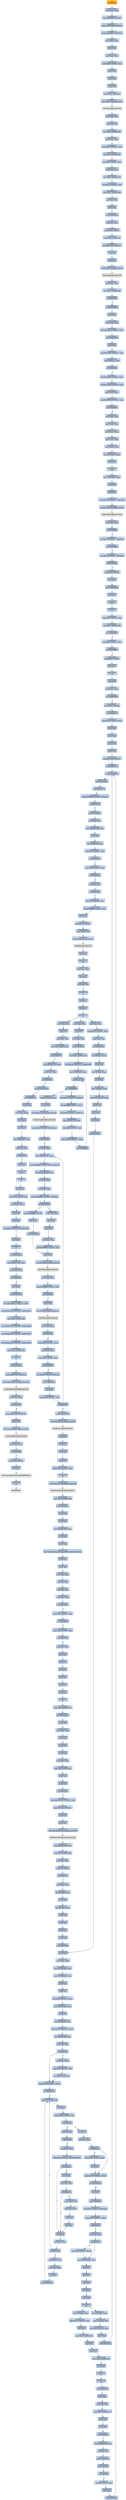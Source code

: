 digraph G {
node[shape=rectangle,style=filled,fillcolor=lightsteelblue,color=lightsteelblue]
bgcolor="transparent"
a0x0040950cpushl_ebp[label="start\npushl %ebp",color="lightgrey",fillcolor="orange"];
a0x0040950dmovl_esp_ebp[label="0x0040950d\nmovl %esp, %ebp"];
a0x0040950fpushl_0xffffffffUINT8[label="0x0040950f\npushl $0xffffffff<UINT8>"];
a0x00409511pushl_0x410248UINT32[label="0x00409511\npushl $0x410248<UINT32>"];
a0x00409516pushl_0x40d04cUINT32[label="0x00409516\npushl $0x40d04c<UINT32>"];
a0x0040951bmovl_fs_0_eax[label="0x0040951b\nmovl %fs:0, %eax"];
a0x00409521pushl_eax[label="0x00409521\npushl %eax"];
a0x00409522movl_esp_fs_0[label="0x00409522\nmovl %esp, %fs:0"];
a0x00409529subl_0x58UINT8_esp[label="0x00409529\nsubl $0x58<UINT8>, %esp"];
a0x0040952cpushl_ebx[label="0x0040952c\npushl %ebx"];
a0x0040952dpushl_esi[label="0x0040952d\npushl %esi"];
a0x0040952epushl_edi[label="0x0040952e\npushl %edi"];
a0x0040952fmovl_esp__24ebp_[label="0x0040952f\nmovl %esp, -24(%ebp)"];
a0x00409532call_GetVersion_kernel32_dll[label="0x00409532\ncall GetVersion@kernel32.dll"];
GetVersion_kernel32_dll[label="GetVersion@kernel32.dll",color="lightgrey",fillcolor="lightgrey"];
a0x00409538xorl_edx_edx[label="0x00409538\nxorl %edx, %edx"];
a0x0040953amovb_ah_dl[label="0x0040953a\nmovb %ah, %dl"];
a0x0040953cmovl_edx_0x00415340[label="0x0040953c\nmovl %edx, 0x00415340"];
a0x00409542movl_eax_ecx[label="0x00409542\nmovl %eax, %ecx"];
a0x00409544andl_0xffUINT32_ecx[label="0x00409544\nandl $0xff<UINT32>, %ecx"];
a0x0040954amovl_ecx_0x0041533c[label="0x0040954a\nmovl %ecx, 0x0041533c"];
a0x00409550shll_0x8UINT8_ecx[label="0x00409550\nshll $0x8<UINT8>, %ecx"];
a0x00409553addl_edx_ecx[label="0x00409553\naddl %edx, %ecx"];
a0x00409555movl_ecx_0x00415338[label="0x00409555\nmovl %ecx, 0x00415338"];
a0x0040955bshrl_0x10UINT8_eax[label="0x0040955b\nshrl $0x10<UINT8>, %eax"];
a0x0040955emovl_eax_0x00415334[label="0x0040955e\nmovl %eax, 0x00415334"];
a0x00409563xorl_esi_esi[label="0x00409563\nxorl %esi, %esi"];
a0x00409565pushl_esi[label="0x00409565\npushl %esi"];
a0x00409566call_0x004097db[label="0x00409566\ncall 0x004097db"];
a0x004097dbxorl_eax_eax[label="0x004097db\nxorl %eax, %eax"];
a0x004097ddpushl_0x0UINT8[label="0x004097dd\npushl $0x0<UINT8>"];
a0x004097dfcmpl_eax_0x8esp_[label="0x004097df\ncmpl %eax, 0x8(%esp)"];
a0x004097e3pushl_0x1000UINT32[label="0x004097e3\npushl $0x1000<UINT32>"];
a0x004097e8sete_al[label="0x004097e8\nsete %al"];
a0x004097ebpushl_eax[label="0x004097eb\npushl %eax"];
a0x004097eccall_HeapCreate_kernel32_dll[label="0x004097ec\ncall HeapCreate@kernel32.dll"];
HeapCreate_kernel32_dll[label="HeapCreate@kernel32.dll",color="lightgrey",fillcolor="lightgrey"];
a0x004097f2testl_eax_eax[label="0x004097f2\ntestl %eax, %eax"];
a0x004097f4movl_eax_0x00417d40[label="0x004097f4\nmovl %eax, 0x00417d40"];
a0x004097f9je_0x00409831[label="0x004097f9\nje 0x00409831"];
a0x004097fbcall_0x00409693[label="0x004097fb\ncall 0x00409693"];
a0x00409693pushl_ebp[label="0x00409693\npushl %ebp"];
a0x00409694movl_esp_ebp[label="0x00409694\nmovl %esp, %ebp"];
a0x00409696movl_0x122cUINT32_eax[label="0x00409696\nmovl $0x122c<UINT32>, %eax"];
a0x0040969bcall_0x0040d510[label="0x0040969b\ncall 0x0040d510"];
a0x0040d510pushl_ecx[label="0x0040d510\npushl %ecx"];
a0x0040d511cmpl_0x1000UINT32_eax[label="0x0040d511\ncmpl $0x1000<UINT32>, %eax"];
a0x0040d516leal_0x8esp__ecx[label="0x0040d516\nleal 0x8(%esp), %ecx"];
a0x0040d51ajb_0x0040d530[label="0x0040d51a\njb 0x0040d530"];
a0x0040d51csubl_0x1000UINT32_ecx[label="0x0040d51c\nsubl $0x1000<UINT32>, %ecx"];
a0x0040d522subl_0x1000UINT32_eax[label="0x0040d522\nsubl $0x1000<UINT32>, %eax"];
a0x0040d527testl_eax_ecx_[label="0x0040d527\ntestl %eax, (%ecx)"];
a0x0040d529cmpl_0x1000UINT32_eax[label="0x0040d529\ncmpl $0x1000<UINT32>, %eax"];
a0x0040d52ejae_0x0040d51c[label="0x0040d52e\njae 0x0040d51c"];
a0x0040d530subl_eax_ecx[label="0x0040d530\nsubl %eax, %ecx"];
a0x0040d532movl_esp_eax[label="0x0040d532\nmovl %esp, %eax"];
a0x0040d534testl_eax_ecx_[label="0x0040d534\ntestl %eax, (%ecx)"];
a0x0040d536movl_ecx_esp[label="0x0040d536\nmovl %ecx, %esp"];
a0x0040d538movl_eax__ecx[label="0x0040d538\nmovl (%eax), %ecx"];
a0x0040d53amovl_0x4eax__eax[label="0x0040d53a\nmovl 0x4(%eax), %eax"];
a0x0040d53dpushl_eax[label="0x0040d53d\npushl %eax"];
a0x0040d53eret[label="0x0040d53e\nret"];
a0x004096a0leal__152ebp__eax[label="0x004096a0\nleal -152(%ebp), %eax"];
a0x004096a6pushl_ebx[label="0x004096a6\npushl %ebx"];
a0x004096a7pushl_eax[label="0x004096a7\npushl %eax"];
a0x004096a8movl_0x94UINT32__152ebp_[label="0x004096a8\nmovl $0x94<UINT32>, -152(%ebp)"];
a0x004096b2call_GetVersionExA_kernel32_dll[label="0x004096b2\ncall GetVersionExA@kernel32.dll"];
GetVersionExA_kernel32_dll[label="GetVersionExA@kernel32.dll",color="lightgrey",fillcolor="lightgrey"];
a0x004096b8testl_eax_eax[label="0x004096b8\ntestl %eax, %eax"];
a0x004096baje_0x004096d6[label="0x004096ba\nje 0x004096d6"];
a0x004096bccmpl_0x2UINT8__136ebp_[label="0x004096bc\ncmpl $0x2<UINT8>, -136(%ebp)"];
a0x004096c3jne_0x004096d6[label="0x004096c3\njne 0x004096d6"];
a0x004096c5cmpl_0x5UINT8__148ebp_[label="0x004096c5\ncmpl $0x5<UINT8>, -148(%ebp)"];
a0x004096ccjb_0x004096d6[label="0x004096cc\njb 0x004096d6"];
a0x004096cepushl_0x1UINT8[label="0x004096ce\npushl $0x1<UINT8>"];
a0x004096d0popl_eax[label="0x004096d0\npopl %eax"];
a0x004096d1jmp_0x004097d8[label="0x004096d1\njmp 0x004097d8"];
a0x004097d8popl_ebx[label="0x004097d8\npopl %ebx"];
a0x004097d9leave_[label="0x004097d9\nleave "];
a0x004097daret[label="0x004097da\nret"];
a0x00409800cmpl_0x3UINT8_eax[label="0x00409800\ncmpl $0x3<UINT8>, %eax"];
a0x00409803movl_eax_0x00417d44[label="0x00409803\nmovl %eax, 0x00417d44"];
a0x00409808jne_0x00409817[label="0x00409808\njne 0x00409817"];
a0x00409817cmpl_0x2UINT8_eax[label="0x00409817\ncmpl $0x2<UINT8>, %eax"];
a0x0040981ajne_0x00409834[label="0x0040981a\njne 0x00409834"];
a0x00409834pushl_0x1UINT8[label="0x00409834\npushl $0x1<UINT8>"];
a0x00409836popl_eax[label="0x00409836\npopl %eax"];
a0x00409837ret[label="0x00409837\nret"];
a0x0040956bpopl_ecx[label="0x0040956b\npopl %ecx"];
a0x0040956ctestl_eax_eax[label="0x0040956c\ntestl %eax, %eax"];
a0x0040956ejne_0x00409578[label="0x0040956e\njne 0x00409578"];
a0x00409578movl_esi__4ebp_[label="0x00409578\nmovl %esi, -4(%ebp)"];
a0x0040957bcall_0x0040a7f3[label="0x0040957b\ncall 0x0040a7f3"];
a0x0040a7f3subl_0x44UINT8_esp[label="0x0040a7f3\nsubl $0x44<UINT8>, %esp"];
a0x0040a7f6pushl_ebx[label="0x0040a7f6\npushl %ebx"];
a0x0040a7f7pushl_ebp[label="0x0040a7f7\npushl %ebp"];
a0x0040a7f8pushl_esi[label="0x0040a7f8\npushl %esi"];
a0x0040a7f9pushl_edi[label="0x0040a7f9\npushl %edi"];
a0x0040a7fapushl_0x100UINT32[label="0x0040a7fa\npushl $0x100<UINT32>"];
a0x0040a7ffcall_0x00407e62[label="0x0040a7ff\ncall 0x00407e62"];
a0x00407e62pushl_0x0041531c[label="0x00407e62\npushl 0x0041531c"];
a0x00407e68pushl_0x8esp_[label="0x00407e68\npushl 0x8(%esp)"];
a0x00407e6ccall_0x00407e74[label="0x00407e6c\ncall 0x00407e74"];
a0x00407e74cmpl_0xffffffe0UINT8_0x4esp_[label="0x00407e74\ncmpl $0xffffffe0<UINT8>, 0x4(%esp)"];
a0x00407e79ja_0x00407e9d[label="0x00407e79\nja 0x00407e9d"];
a0x00407e7bpushl_0x4esp_[label="0x00407e7b\npushl 0x4(%esp)"];
a0x00407e7fcall_0x00407ea0[label="0x00407e7f\ncall 0x00407ea0"];
a0x00407ea0movl_0x00417d44_eax[label="0x00407ea0\nmovl 0x00417d44, %eax"];
a0x00407ea5pushl_esi[label="0x00407ea5\npushl %esi"];
a0x00407ea6movl_0x8esp__esi[label="0x00407ea6\nmovl 0x8(%esp), %esi"];
a0x00407eaacmpl_0x3UINT8_eax[label="0x00407eaa\ncmpl $0x3<UINT8>, %eax"];
a0x00407eadjne_0x00407ec4[label="0x00407ead\njne 0x00407ec4"];
a0x00407ec4cmpl_0x2UINT8_eax[label="0x00407ec4\ncmpl $0x2<UINT8>, %eax"];
a0x00407ec7jne_0x00407ef6[label="0x00407ec7\njne 0x00407ef6"];
a0x00407ef6testl_esi_esi[label="0x00407ef6\ntestl %esi, %esi"];
a0x00407ef8jne_0x00407efd[label="0x00407ef8\njne 0x00407efd"];
a0x00407efdaddl_0xfUINT8_esi[label="0x00407efd\naddl $0xf<UINT8>, %esi"];
a0x00407f00andl_0xfffffff0UINT8_esi[label="0x00407f00\nandl $0xfffffff0<UINT8>, %esi"];
a0x00407f03pushl_esi[label="0x00407f03\npushl %esi"];
a0x00407f04pushl_0x0UINT8[label="0x00407f04\npushl $0x0<UINT8>"];
a0x00407f06pushl_0x00417d40[label="0x00407f06\npushl 0x00417d40"];
a0x00407f0ccall_HeapAlloc_kernel32_dll[label="0x00407f0c\ncall HeapAlloc@kernel32.dll"];
HeapAlloc_kernel32_dll[label="HeapAlloc@kernel32.dll",color="lightgrey",fillcolor="lightgrey"];
a0x00407f12popl_esi[label="0x00407f12\npopl %esi"];
a0x00407f13ret[label="0x00407f13\nret"];
a0x00407e84testl_eax_eax[label="0x00407e84\ntestl %eax, %eax"];
a0x00407e86popl_ecx[label="0x00407e86\npopl %ecx"];
a0x00407e87jne_0x00407e9f[label="0x00407e87\njne 0x00407e9f"];
a0x00407e9fret[label="0x00407e9f\nret"];
a0x00407e71popl_ecx[label="0x00407e71\npopl %ecx"];
a0x00407e72popl_ecx[label="0x00407e72\npopl %ecx"];
a0x00407e73ret[label="0x00407e73\nret"];
a0x0040a804movl_eax_esi[label="0x0040a804\nmovl %eax, %esi"];
a0x0040a806popl_ecx[label="0x0040a806\npopl %ecx"];
a0x0040a807testl_esi_esi[label="0x0040a807\ntestl %esi, %esi"];
a0x0040a809jne_0x0040a813[label="0x0040a809\njne 0x0040a813"];
a0x0040a813movl_esi_0x00417c20[label="0x0040a813\nmovl %esi, 0x00417c20"];
a0x0040a819movl_0x20UINT32_0x00417d20[label="0x0040a819\nmovl $0x20<UINT32>, 0x00417d20"];
a0x0040a823leal_0x100esi__eax[label="0x0040a823\nleal 0x100(%esi), %eax"];
a0x0040a829cmpl_eax_esi[label="0x0040a829\ncmpl %eax, %esi"];
a0x0040a82bjae_0x0040a847[label="0x0040a82b\njae 0x0040a847"];
a0x0040a82dandb_0x0UINT8_0x4esi_[label="0x0040a82d\nandb $0x0<UINT8>, 0x4(%esi)"];
a0x0040a831orl_0xffffffffUINT8_esi_[label="0x0040a831\norl $0xffffffff<UINT8>, (%esi)"];
a0x0040a834movb_0xaUINT8_0x5esi_[label="0x0040a834\nmovb $0xa<UINT8>, 0x5(%esi)"];
a0x0040a838movl_0x00417c20_eax[label="0x0040a838\nmovl 0x00417c20, %eax"];
a0x0040a83daddl_0x8UINT8_esi[label="0x0040a83d\naddl $0x8<UINT8>, %esi"];
a0x0040a840addl_0x100UINT32_eax[label="0x0040a840\naddl $0x100<UINT32>, %eax"];
a0x0040a845jmp_0x0040a829[label="0x0040a845\njmp 0x0040a829"];
a0x0040a847leal_0x10esp__eax[label="0x0040a847\nleal 0x10(%esp), %eax"];
a0x0040a84bpushl_eax[label="0x0040a84b\npushl %eax"];
a0x0040a84ccall_GetStartupInfoA_kernel32_dll[label="0x0040a84c\ncall GetStartupInfoA@kernel32.dll"];
GetStartupInfoA_kernel32_dll[label="GetStartupInfoA@kernel32.dll",color="lightgrey",fillcolor="lightgrey"];
a0x0040a852cmpw_0x0UINT8_0x42esp_[label="0x0040a852\ncmpw $0x0<UINT8>, 0x42(%esp)"];
a0x0040a858je_0x0040a923[label="0x0040a858\nje 0x0040a923"];
a0x0040a923xorl_ebx_ebx[label="0x0040a923\nxorl %ebx, %ebx"];
a0x0040a925movl_0x00417c20_eax[label="0x0040a925\nmovl 0x00417c20, %eax"];
a0x0040a92acmpl_0xffffffffUINT8_eaxebx8_[label="0x0040a92a\ncmpl $0xffffffff<UINT8>, (%eax,%ebx,8)"];
a0x0040a92eleal_eaxebx8__esi[label="0x0040a92e\nleal (%eax,%ebx,8), %esi"];
a0x0040a931jne_0x0040a980[label="0x0040a931\njne 0x0040a980"];
a0x0040a933testl_ebx_ebx[label="0x0040a933\ntestl %ebx, %ebx"];
a0x0040a935movb_0xffffff81UINT8_0x4esi_[label="0x0040a935\nmovb $0xffffff81<UINT8>, 0x4(%esi)"];
a0x0040a939jne_0x0040a940[label="0x0040a939\njne 0x0040a940"];
a0x0040a93bpushl_0xfffffff6UINT8[label="0x0040a93b\npushl $0xfffffff6<UINT8>"];
a0x0040a93dpopl_eax[label="0x0040a93d\npopl %eax"];
a0x0040a93ejmp_0x0040a94a[label="0x0040a93e\njmp 0x0040a94a"];
a0x0040a94apushl_eax[label="0x0040a94a\npushl %eax"];
a0x0040a94bcall_GetStdHandle_kernel32_dll[label="0x0040a94b\ncall GetStdHandle@kernel32.dll"];
GetStdHandle_kernel32_dll[label="GetStdHandle@kernel32.dll",color="lightgrey",fillcolor="lightgrey"];
a0x0040a951movl_eax_edi[label="0x0040a951\nmovl %eax, %edi"];
a0x0040a953cmpl_0xffffffffUINT8_edi[label="0x0040a953\ncmpl $0xffffffff<UINT8>, %edi"];
a0x0040a956je_0x0040a96f[label="0x0040a956\nje 0x0040a96f"];
a0x0040a958pushl_edi[label="0x0040a958\npushl %edi"];
a0x0040a959call_GetFileType_kernel32_dll[label="0x0040a959\ncall GetFileType@kernel32.dll"];
GetFileType_kernel32_dll[label="GetFileType@kernel32.dll",color="lightgrey",fillcolor="lightgrey"];
a0x0040a95ftestl_eax_eax[label="0x0040a95f\ntestl %eax, %eax"];
a0x0040a961je_0x0040a96f[label="0x0040a961\nje 0x0040a96f"];
a0x0040a963andl_0xffUINT32_eax[label="0x0040a963\nandl $0xff<UINT32>, %eax"];
a0x0040a968movl_edi_esi_[label="0x0040a968\nmovl %edi, (%esi)"];
a0x0040a96acmpl_0x2UINT8_eax[label="0x0040a96a\ncmpl $0x2<UINT8>, %eax"];
a0x0040a96djne_0x0040a975[label="0x0040a96d\njne 0x0040a975"];
a0x0040a96forb_0x40UINT8_0x4esi_[label="0x0040a96f\norb $0x40<UINT8>, 0x4(%esi)"];
a0x0040a973jmp_0x0040a984[label="0x0040a973\njmp 0x0040a984"];
a0x0040a984incl_ebx[label="0x0040a984\nincl %ebx"];
a0x0040a985cmpl_0x3UINT8_ebx[label="0x0040a985\ncmpl $0x3<UINT8>, %ebx"];
a0x0040a988jl_0x0040a925[label="0x0040a988\njl 0x0040a925"];
a0x0040a940movl_ebx_eax[label="0x0040a940\nmovl %ebx, %eax"];
a0x0040a942decl_eax[label="0x0040a942\ndecl %eax"];
a0x0040a943negl_eax[label="0x0040a943\nnegl %eax"];
a0x0040a945sbbl_eax_eax[label="0x0040a945\nsbbl %eax, %eax"];
a0x0040a947addl_0xfffffff5UINT8_eax[label="0x0040a947\naddl $0xfffffff5<UINT8>, %eax"];
a0x0040a98apushl_0x00417d20[label="0x0040a98a\npushl 0x00417d20"];
a0x0040a990call_SetHandleCount_kernel32_dll[label="0x0040a990\ncall SetHandleCount@kernel32.dll"];
LockResource_kernel32_dll[label="LockResource@kernel32.dll",color="lightgrey",fillcolor="lightgrey"];
a0x0040a996popl_edi[label="0x0040a996\npopl %edi"];
a0x0040a997popl_esi[label="0x0040a997\npopl %esi"];
a0x0040a998popl_ebp[label="0x0040a998\npopl %ebp"];
a0x0040a999popl_ebx[label="0x0040a999\npopl %ebx"];
a0x0040a99aaddl_0x44UINT8_esp[label="0x0040a99a\naddl $0x44<UINT8>, %esp"];
a0x0040a99dret[label="0x0040a99d\nret"];
a0x00409580call_GetCommandLineA_kernel32_dll[label="0x00409580\ncall GetCommandLineA@kernel32.dll"];
GetCommandLineA_kernel32_dll[label="GetCommandLineA@kernel32.dll",color="lightgrey",fillcolor="lightgrey"];
a0x00409586movl_eax_0x00417d48[label="0x00409586\nmovl %eax, 0x00417d48"];
a0x0040958bcall_0x0040ce22[label="0x0040958b\ncall 0x0040ce22"];
a0x0040ce22pushl_ecx[label="0x0040ce22\npushl %ecx"];
a0x0040ce23pushl_ecx[label="0x0040ce23\npushl %ecx"];
a0x0040ce24movl_0x004154b8_eax[label="0x0040ce24\nmovl 0x004154b8, %eax"];
a0x0040ce29pushl_ebx[label="0x0040ce29\npushl %ebx"];
a0x0040ce2apushl_ebp[label="0x0040ce2a\npushl %ebp"];
a0x0040ce2bmovl_GetEnvironmentStringsW_kernel32_dll_ebp[label="0x0040ce2b\nmovl GetEnvironmentStringsW@kernel32.dll, %ebp"];
a0x0040ce31pushl_esi[label="0x0040ce31\npushl %esi"];
a0x0040ce32pushl_edi[label="0x0040ce32\npushl %edi"];
a0x0040ce33xorl_ebx_ebx[label="0x0040ce33\nxorl %ebx, %ebx"];
a0x0040ce35xorl_esi_esi[label="0x0040ce35\nxorl %esi, %esi"];
a0x0040ce37xorl_edi_edi[label="0x0040ce37\nxorl %edi, %edi"];
a0x0040ce39cmpl_ebx_eax[label="0x0040ce39\ncmpl %ebx, %eax"];
a0x0040ce3bjne_0x0040ce70[label="0x0040ce3b\njne 0x0040ce70"];
a0x0040ce70cmpl_0x1UINT8_eax[label="0x0040ce70\ncmpl $0x1<UINT8>, %eax"];
a0x0040ce73jne_0x0040cefa[label="0x0040ce73\njne 0x0040cefa"];
a0x0040cefacmpl_0x2UINT8_eax[label="0x0040cefa\ncmpl $0x2<UINT8>, %eax"];
a0x0040cefdjne_0x0040cf4b[label="0x0040cefd\njne 0x0040cf4b"];
a0x0040cf4bxorl_eax_eax[label="0x0040cf4b\nxorl %eax, %eax"];
a0x0040cf4dpopl_edi[label="0x0040cf4d\npopl %edi"];
a0x0040cf4epopl_esi[label="0x0040cf4e\npopl %esi"];
a0x0040cf4fpopl_ebp[label="0x0040cf4f\npopl %ebp"];
a0x0040cf50popl_ebx[label="0x0040cf50\npopl %ebx"];
a0x0040cf51popl_ecx[label="0x0040cf51\npopl %ecx"];
a0x0040cf52popl_ecx[label="0x0040cf52\npopl %ecx"];
a0x0040cf53ret[label="0x0040cf53\nret"];
a0x00409590movl_eax_0x00415310[label="0x00409590\nmovl %eax, 0x00415310"];
a0x00409595call_0x0040cbd5[label="0x00409595\ncall 0x0040cbd5"];
a0x0040cbd5pushl_ebp[label="0x0040cbd5\npushl %ebp"];
a0x0040cbd6movl_esp_ebp[label="0x0040cbd6\nmovl %esp, %ebp"];
a0x0040cbd8pushl_ecx[label="0x0040cbd8\npushl %ecx"];
a0x0040cbd9pushl_ecx[label="0x0040cbd9\npushl %ecx"];
a0x0040cbdapushl_ebx[label="0x0040cbda\npushl %ebx"];
a0x0040cbdbxorl_ebx_ebx[label="0x0040cbdb\nxorl %ebx, %ebx"];
a0x0040cbddcmpl_ebx_0x00417c0c[label="0x0040cbdd\ncmpl %ebx, 0x00417c0c"];
a0x0040cbe3pushl_esi[label="0x0040cbe3\npushl %esi"];
a0x0040cbe4pushl_edi[label="0x0040cbe4\npushl %edi"];
a0x0040cbe5jne_0x0040cbec[label="0x0040cbe5\njne 0x0040cbec"];
a0x0040cbecmovl_0x4153b4UINT32_esi[label="0x0040cbec\nmovl $0x4153b4<UINT32>, %esi"];
a0x0040cbf1pushl_0x104UINT32[label="0x0040cbf1\npushl $0x104<UINT32>"];
a0x0040cbf6pushl_esi[label="0x0040cbf6\npushl %esi"];
a0x0040cbf7pushl_ebx[label="0x0040cbf7\npushl %ebx"];
a0x0040cbf8call_GetModuleFileNameA_kernel32_dll[label="0x0040cbf8\ncall GetModuleFileNameA@kernel32.dll"];
GetModuleFileNameA_kernel32_dll[label="GetModuleFileNameA@kernel32.dll",color="lightgrey",fillcolor="lightgrey"];
a0x0040cbfemovl_0x00417d48_eax[label="0x0040cbfe\nmovl 0x00417d48, %eax"];
a0x0040cc03movl_esi_0x00415360[label="0x0040cc03\nmovl %esi, 0x00415360"];
a0x0040cc09movl_esi_edi[label="0x0040cc09\nmovl %esi, %edi"];
a0x0040cc0bcmpb_bl_eax_[label="0x0040cc0b\ncmpb %bl, (%eax)"];
a0x0040cc0dje_0x0040cc11[label="0x0040cc0d\nje 0x0040cc11"];
a0x0040cc0fmovl_eax_edi[label="0x0040cc0f\nmovl %eax, %edi"];
a0x0040cc11leal__8ebp__eax[label="0x0040cc11\nleal -8(%ebp), %eax"];
a0x0040cc14pushl_eax[label="0x0040cc14\npushl %eax"];
a0x0040cc15leal__4ebp__eax[label="0x0040cc15\nleal -4(%ebp), %eax"];
a0x0040cc18pushl_eax[label="0x0040cc18\npushl %eax"];
a0x0040cc19pushl_ebx[label="0x0040cc19\npushl %ebx"];
a0x0040cc1apushl_ebx[label="0x0040cc1a\npushl %ebx"];
a0x0040cc1bpushl_edi[label="0x0040cc1b\npushl %edi"];
a0x0040cc1ccall_0x0040cc6e[label="0x0040cc1c\ncall 0x0040cc6e"];
a0x0040cc6epushl_ebp[label="0x0040cc6e\npushl %ebp"];
a0x0040cc6fmovl_esp_ebp[label="0x0040cc6f\nmovl %esp, %ebp"];
a0x0040cc71movl_0x18ebp__ecx[label="0x0040cc71\nmovl 0x18(%ebp), %ecx"];
a0x0040cc74movl_0x14ebp__eax[label="0x0040cc74\nmovl 0x14(%ebp), %eax"];
a0x0040cc77pushl_ebx[label="0x0040cc77\npushl %ebx"];
a0x0040cc78pushl_esi[label="0x0040cc78\npushl %esi"];
a0x0040cc79andl_0x0UINT8_ecx_[label="0x0040cc79\nandl $0x0<UINT8>, (%ecx)"];
a0x0040cc7cmovl_0x10ebp__esi[label="0x0040cc7c\nmovl 0x10(%ebp), %esi"];
a0x0040cc7fpushl_edi[label="0x0040cc7f\npushl %edi"];
a0x0040cc80movl_0xcebp__edi[label="0x0040cc80\nmovl 0xc(%ebp), %edi"];
a0x0040cc83movl_0x1UINT32_eax_[label="0x0040cc83\nmovl $0x1<UINT32>, (%eax)"];
a0x0040cc89movl_0x8ebp__eax[label="0x0040cc89\nmovl 0x8(%ebp), %eax"];
a0x0040cc8ctestl_edi_edi[label="0x0040cc8c\ntestl %edi, %edi"];
a0x0040cc8eje_0x0040cc98[label="0x0040cc8e\nje 0x0040cc98"];
a0x0040cc98cmpb_0x22UINT8_eax_[label="0x0040cc98\ncmpb $0x22<UINT8>, (%eax)"];
a0x0040cc9bjne_0x0040cce1[label="0x0040cc9b\njne 0x0040cce1"];
a0x0040cc9dmovb_0x1eax__dl[label="0x0040cc9d\nmovb 0x1(%eax), %dl"];
a0x0040cca0incl_eax[label="0x0040cca0\nincl %eax"];
a0x0040cca1cmpb_0x22UINT8_dl[label="0x0040cca1\ncmpb $0x22<UINT8>, %dl"];
a0x0040cca4je_0x0040cccf[label="0x0040cca4\nje 0x0040cccf"];
a0x0040cca6testb_dl_dl[label="0x0040cca6\ntestb %dl, %dl"];
a0x0040cca8je_0x0040cccf[label="0x0040cca8\nje 0x0040cccf"];
a0x0040ccaamovzbl_dl_edx[label="0x0040ccaa\nmovzbl %dl, %edx"];
a0x0040ccadtestb_0x4UINT8_0x417b01edx_[label="0x0040ccad\ntestb $0x4<UINT8>, 0x417b01(%edx)"];
a0x0040ccb4je_0x0040ccc2[label="0x0040ccb4\nje 0x0040ccc2"];
a0x0040ccb6incl_ecx_[label="0x0040ccb6\nincl (%ecx)"];
a0x0040ccb8testl_esi_esi[label="0x0040ccb8\ntestl %esi, %esi"];
a0x0040ccbaje_0x0040ccc2[label="0x0040ccba\nje 0x0040ccc2"];
a0x0040ccc2incl_ecx_[label="0x0040ccc2\nincl (%ecx)"];
a0x0040ccc4testl_esi_esi[label="0x0040ccc4\ntestl %esi, %esi"];
a0x0040ccc6je_0x0040cc9d[label="0x0040ccc6\nje 0x0040cc9d"];
a0x0040cccfincl_ecx_[label="0x0040cccf\nincl (%ecx)"];
a0x0040ccd1testl_esi_esi[label="0x0040ccd1\ntestl %esi, %esi"];
a0x0040ccd3je_0x0040ccd9[label="0x0040ccd3\nje 0x0040ccd9"];
a0x0040ccd9cmpb_0x22UINT8_eax_[label="0x0040ccd9\ncmpb $0x22<UINT8>, (%eax)"];
a0x0040ccdcjne_0x0040cd24[label="0x0040ccdc\njne 0x0040cd24"];
a0x0040ccdeincl_eax[label="0x0040ccde\nincl %eax"];
a0x0040ccdfjmp_0x0040cd24[label="0x0040ccdf\njmp 0x0040cd24"];
a0x0040cd24andl_0x0UINT8_0x18ebp_[label="0x0040cd24\nandl $0x0<UINT8>, 0x18(%ebp)"];
a0x0040cd28cmpb_0x0UINT8_eax_[label="0x0040cd28\ncmpb $0x0<UINT8>, (%eax)"];
a0x0040cd2bje_0x0040ce11[label="0x0040cd2b\nje 0x0040ce11"];
a0x0040ce11testl_edi_edi[label="0x0040ce11\ntestl %edi, %edi"];
a0x0040ce13je_0x0040ce18[label="0x0040ce13\nje 0x0040ce18"];
a0x0040ce18movl_0x14ebp__eax[label="0x0040ce18\nmovl 0x14(%ebp), %eax"];
a0x0040ce1bpopl_edi[label="0x0040ce1b\npopl %edi"];
a0x0040ce1cpopl_esi[label="0x0040ce1c\npopl %esi"];
a0x0040ce1dpopl_ebx[label="0x0040ce1d\npopl %ebx"];
a0x0040ce1eincl_eax_[label="0x0040ce1e\nincl (%eax)"];
a0x0040ce20popl_ebp[label="0x0040ce20\npopl %ebp"];
a0x0040ce21ret[label="0x0040ce21\nret"];
a0x0040cc21movl__8ebp__eax[label="0x0040cc21\nmovl -8(%ebp), %eax"];
a0x0040cc24movl__4ebp__ecx[label="0x0040cc24\nmovl -4(%ebp), %ecx"];
a0x0040cc27leal_eaxecx4__eax[label="0x0040cc27\nleal (%eax,%ecx,4), %eax"];
a0x0040cc2apushl_eax[label="0x0040cc2a\npushl %eax"];
a0x0040cc2bcall_0x00407e62[label="0x0040cc2b\ncall 0x00407e62"];
a0x0040cc30movl_eax_esi[label="0x0040cc30\nmovl %eax, %esi"];
a0x0040cc32addl_0x18UINT8_esp[label="0x0040cc32\naddl $0x18<UINT8>, %esp"];
a0x0040cc35cmpl_ebx_esi[label="0x0040cc35\ncmpl %ebx, %esi"];
a0x0040cc37jne_0x0040cc41[label="0x0040cc37\njne 0x0040cc41"];
a0x0040cc41leal__8ebp__eax[label="0x0040cc41\nleal -8(%ebp), %eax"];
a0x0040cc44pushl_eax[label="0x0040cc44\npushl %eax"];
a0x0040cc45leal__4ebp__eax[label="0x0040cc45\nleal -4(%ebp), %eax"];
a0x0040cc48pushl_eax[label="0x0040cc48\npushl %eax"];
a0x0040cc49movl__4ebp__eax[label="0x0040cc49\nmovl -4(%ebp), %eax"];
a0x0040cc4cleal_esieax4__eax[label="0x0040cc4c\nleal (%esi,%eax,4), %eax"];
a0x0040cc4fpushl_eax[label="0x0040cc4f\npushl %eax"];
a0x0040cc50pushl_esi[label="0x0040cc50\npushl %esi"];
a0x0040cc51pushl_edi[label="0x0040cc51\npushl %edi"];
a0x0040cc52call_0x0040cc6e[label="0x0040cc52\ncall 0x0040cc6e"];
a0x0040cc90movl_esi_edi_[label="0x0040cc90\nmovl %esi, (%edi)"];
a0x0040cc92addl_0x4UINT8_edi[label="0x0040cc92\naddl $0x4<UINT8>, %edi"];
a0x0040cc95movl_edi_0xcebp_[label="0x0040cc95\nmovl %edi, 0xc(%ebp)"];
a0x0040ccbcmovb_eax__dl[label="0x0040ccbc\nmovb (%eax), %dl"];
a0x0040ccbemovb_dl_esi_[label="0x0040ccbe\nmovb %dl, (%esi)"];
a0x0040ccc0incl_esi[label="0x0040ccc0\nincl %esi"];
a0x0040ccc1incl_eax[label="0x0040ccc1\nincl %eax"];
a0x0040ccc8movb_eax__dl[label="0x0040ccc8\nmovb (%eax), %dl"];
a0x0040cccamovb_dl_esi_[label="0x0040ccca\nmovb %dl, (%esi)"];
a0x0040ccccincl_esi[label="0x0040cccc\nincl %esi"];
a0x0040cccdjmp_0x0040cc9d[label="0x0040cccd\njmp 0x0040cc9d"];
a0x0040ccd5andb_0x0UINT8_esi_[label="0x0040ccd5\nandb $0x0<UINT8>, (%esi)"];
a0x0040ccd8incl_esi[label="0x0040ccd8\nincl %esi"];
a0x0040ce15andl_0x0UINT8_edi_[label="0x0040ce15\nandl $0x0<UINT8>, (%edi)"];
a0x0040cc57movl__4ebp__eax[label="0x0040cc57\nmovl -4(%ebp), %eax"];
a0x0040cc5aaddl_0x14UINT8_esp[label="0x0040cc5a\naddl $0x14<UINT8>, %esp"];
a0x0040cc5ddecl_eax[label="0x0040cc5d\ndecl %eax"];
a0x0040cc5emovl_esi_0x00415348[label="0x0040cc5e\nmovl %esi, 0x00415348"];
a0x0040cc64popl_edi[label="0x0040cc64\npopl %edi"];
a0x0040cc65popl_esi[label="0x0040cc65\npopl %esi"];
a0x0040cc66movl_eax_0x00415344[label="0x0040cc66\nmovl %eax, 0x00415344"];
a0x0040cc6bpopl_ebx[label="0x0040cc6b\npopl %ebx"];
a0x0040cc6cleave_[label="0x0040cc6c\nleave "];
a0x0040cc6dret[label="0x0040cc6d\nret"];
a0x0040959acall_0x0040cb1c[label="0x0040959a\ncall 0x0040cb1c"];
a0x0040cb1cpushl_ebx[label="0x0040cb1c\npushl %ebx"];
a0x0040cb1dxorl_ebx_ebx[label="0x0040cb1d\nxorl %ebx, %ebx"];
a0x0040cb1fcmpl_ebx_0x00417c0c[label="0x0040cb1f\ncmpl %ebx, 0x00417c0c"];
a0x0040cb25pushl_esi[label="0x0040cb25\npushl %esi"];
a0x0040cb26pushl_edi[label="0x0040cb26\npushl %edi"];
a0x0040cb27jne_0x0040cb2e[label="0x0040cb27\njne 0x0040cb2e"];
a0x0040cb2emovl_0x00415310_esi[label="0x0040cb2e\nmovl 0x00415310, %esi"];
a0x0040cb34xorl_edi_edi[label="0x0040cb34\nxorl %edi, %edi"];
a0x0040cb36movb_esi__al[label="0x0040cb36\nmovb (%esi), %al"];
a0x0040cb38cmpb_bl_al[label="0x0040cb38\ncmpb %bl, %al"];
a0x0040cb3aje_0x0040cb4e[label="0x0040cb3a\nje 0x0040cb4e"];
a0x0040cb4eleal_0x4edi4__eax[label="0x0040cb4e\nleal 0x4(,%edi,4), %eax"];
a0x0040cb55pushl_eax[label="0x0040cb55\npushl %eax"];
a0x0040cb56call_0x00407e62[label="0x0040cb56\ncall 0x00407e62"];
a0x0040cb5bmovl_eax_esi[label="0x0040cb5b\nmovl %eax, %esi"];
a0x0040cb5dpopl_ecx[label="0x0040cb5d\npopl %ecx"];
a0x0040cb5ecmpl_ebx_esi[label="0x0040cb5e\ncmpl %ebx, %esi"];
a0x0040cb60movl_esi_0x00415350[label="0x0040cb60\nmovl %esi, 0x00415350"];
a0x0040cb66jne_0x0040cb70[label="0x0040cb66\njne 0x0040cb70"];
a0x0040cb70movl_0x00415310_edi[label="0x0040cb70\nmovl 0x00415310, %edi"];
a0x0040cb76cmpb_bl_edi_[label="0x0040cb76\ncmpb %bl, (%edi)"];
a0x0040cb78je_0x0040cbb3[label="0x0040cb78\nje 0x0040cbb3"];
a0x0040cbb3pushl_0x00415310[label="0x0040cbb3\npushl 0x00415310"];
a0x0040cbb9call_0x00407f14[label="0x0040cbb9\ncall 0x00407f14"];
a0x00407f14pushl_ebp[label="0x00407f14\npushl %ebp"];
a0x00407f15movl_esp_ebp[label="0x00407f15\nmovl %esp, %ebp"];
a0x00407f17pushl_ecx[label="0x00407f17\npushl %ecx"];
a0x00407f18pushl_esi[label="0x00407f18\npushl %esi"];
a0x00407f19movl_0x8ebp__esi[label="0x00407f19\nmovl 0x8(%ebp), %esi"];
a0x00407f1ctestl_esi_esi[label="0x00407f1c\ntestl %esi, %esi"];
a0x00407f1eje_0x00407f7a[label="0x00407f1e\nje 0x00407f7a"];
a0x00407f7apopl_esi[label="0x00407f7a\npopl %esi"];
a0x00407f7bleave_[label="0x00407f7b\nleave "];
a0x00407f7cret[label="0x00407f7c\nret"];
a0x0040cbbepopl_ecx[label="0x0040cbbe\npopl %ecx"];
a0x0040cbbfmovl_ebx_0x00415310[label="0x0040cbbf\nmovl %ebx, 0x00415310"];
a0x0040cbc5movl_ebx_esi_[label="0x0040cbc5\nmovl %ebx, (%esi)"];
a0x0040cbc7popl_edi[label="0x0040cbc7\npopl %edi"];
a0x0040cbc8popl_esi[label="0x0040cbc8\npopl %esi"];
a0x0040cbc9movl_0x1UINT32_0x00417c08[label="0x0040cbc9\nmovl $0x1<UINT32>, 0x00417c08"];
a0x0040cbd3popl_ebx[label="0x0040cbd3\npopl %ebx"];
a0x0040cbd4ret[label="0x0040cbd4\nret"];
a0x0040959fcall_0x0040abc8[label="0x0040959f\ncall 0x0040abc8"];
a0x0040abc8movl_0x00411358_eax[label="0x0040abc8\nmovl 0x00411358, %eax"];
a0x0040abcdtestl_eax_eax[label="0x0040abcd\ntestl %eax, %eax"];
a0x0040abcfje_0x0040abd3[label="0x0040abcf\nje 0x0040abd3"];
a0x0040abd1call_eax[label="0x0040abd1\ncall %eax"];
a0x004093c0call_0x004093d8[label="0x004093c0\ncall 0x004093d8"];
a0x004093d8movl_0x40c8caUINT32_eax[label="0x004093d8\nmovl $0x40c8ca<UINT32>, %eax"];
a0x004093ddmovl_0x40c55fUINT32_0x00413834[label="0x004093dd\nmovl $0x40c55f<UINT32>, 0x00413834"];
a0x004093e7movl_eax_0x00413830[label="0x004093e7\nmovl %eax, 0x00413830"];
a0x004093ecmovl_0x40c5c5UINT32_0x00413838[label="0x004093ec\nmovl $0x40c5c5<UINT32>, 0x00413838"];
a0x004093f6movl_0x40c505UINT32_0x0041383c[label="0x004093f6\nmovl $0x40c505<UINT32>, 0x0041383c"];
a0x00409400movl_0x40c5adUINT32_0x00413840[label="0x00409400\nmovl $0x40c5ad<UINT32>, 0x00413840"];
a0x0040940amovl_eax_0x00413844[label="0x0040940a\nmovl %eax, 0x00413844"];
a0x0040940fret[label="0x0040940f\nret"];
a0x004093c5call_0x0040c4dc[label="0x004093c5\ncall 0x0040c4dc"];
a0x0040c4dcpushl_0x41034cUINT32[label="0x0040c4dc\npushl $0x41034c<UINT32>"];
a0x0040c4e1call_GetModuleHandleA_kernel32_dll[label="0x0040c4e1\ncall GetModuleHandleA@kernel32.dll"];
GetModuleHandleA_kernel32_dll[label="GetModuleHandleA@kernel32.dll",color="lightgrey",fillcolor="lightgrey"];
a0x0040c4e7testl_eax_eax[label="0x0040c4e7\ntestl %eax, %eax"];
a0x0040c4e9je_0x0040c500[label="0x0040c4e9\nje 0x0040c500"];
a0x0040c4ebpushl_0x410330UINT32[label="0x0040c4eb\npushl $0x410330<UINT32>"];
a0x0040c4f0pushl_eax[label="0x0040c4f0\npushl %eax"];
a0x0040c4f1call_GetProcAddress_kernel32_dll[label="0x0040c4f1\ncall GetProcAddress@kernel32.dll"];
GetProcAddress_kernel32_dll[label="GetProcAddress@kernel32.dll",color="lightgrey",fillcolor="lightgrey"];
a0x0040c4f7testl_eax_eax[label="0x0040c4f7\ntestl %eax, %eax"];
a0x0040c4f9je_0x0040c500[label="0x0040c4f9\nje 0x0040c500"];
a0x0040c4fbpushl_0x0UINT8[label="0x0040c4fb\npushl $0x0<UINT8>"];
a0x0040c4fdcall_eax[label="0x0040c4fd\ncall %eax"];
IsProcessorFeaturePresent_KERNEL32[label="IsProcessorFeaturePresent@KERNEL32",color="lightgrey",fillcolor="lightgrey"];
a0x0040c4ffret[label="0x0040c4ff\nret"];
a0x00000000[label="0x00000000",color="lightgrey",fillcolor="lightgrey"];
a0x0040950cpushl_ebp -> a0x0040950dmovl_esp_ebp [color="#000000"];
a0x0040950dmovl_esp_ebp -> a0x0040950fpushl_0xffffffffUINT8 [color="#000000"];
a0x0040950fpushl_0xffffffffUINT8 -> a0x00409511pushl_0x410248UINT32 [color="#000000"];
a0x00409511pushl_0x410248UINT32 -> a0x00409516pushl_0x40d04cUINT32 [color="#000000"];
a0x00409516pushl_0x40d04cUINT32 -> a0x0040951bmovl_fs_0_eax [color="#000000"];
a0x0040951bmovl_fs_0_eax -> a0x00409521pushl_eax [color="#000000"];
a0x00409521pushl_eax -> a0x00409522movl_esp_fs_0 [color="#000000"];
a0x00409522movl_esp_fs_0 -> a0x00409529subl_0x58UINT8_esp [color="#000000"];
a0x00409529subl_0x58UINT8_esp -> a0x0040952cpushl_ebx [color="#000000"];
a0x0040952cpushl_ebx -> a0x0040952dpushl_esi [color="#000000"];
a0x0040952dpushl_esi -> a0x0040952epushl_edi [color="#000000"];
a0x0040952epushl_edi -> a0x0040952fmovl_esp__24ebp_ [color="#000000"];
a0x0040952fmovl_esp__24ebp_ -> a0x00409532call_GetVersion_kernel32_dll [color="#000000"];
a0x00409532call_GetVersion_kernel32_dll -> GetVersion_kernel32_dll [color="#000000"];
GetVersion_kernel32_dll -> a0x00409538xorl_edx_edx [color="#000000"];
a0x00409538xorl_edx_edx -> a0x0040953amovb_ah_dl [color="#000000"];
a0x0040953amovb_ah_dl -> a0x0040953cmovl_edx_0x00415340 [color="#000000"];
a0x0040953cmovl_edx_0x00415340 -> a0x00409542movl_eax_ecx [color="#000000"];
a0x00409542movl_eax_ecx -> a0x00409544andl_0xffUINT32_ecx [color="#000000"];
a0x00409544andl_0xffUINT32_ecx -> a0x0040954amovl_ecx_0x0041533c [color="#000000"];
a0x0040954amovl_ecx_0x0041533c -> a0x00409550shll_0x8UINT8_ecx [color="#000000"];
a0x00409550shll_0x8UINT8_ecx -> a0x00409553addl_edx_ecx [color="#000000"];
a0x00409553addl_edx_ecx -> a0x00409555movl_ecx_0x00415338 [color="#000000"];
a0x00409555movl_ecx_0x00415338 -> a0x0040955bshrl_0x10UINT8_eax [color="#000000"];
a0x0040955bshrl_0x10UINT8_eax -> a0x0040955emovl_eax_0x00415334 [color="#000000"];
a0x0040955emovl_eax_0x00415334 -> a0x00409563xorl_esi_esi [color="#000000"];
a0x00409563xorl_esi_esi -> a0x00409565pushl_esi [color="#000000"];
a0x00409565pushl_esi -> a0x00409566call_0x004097db [color="#000000"];
a0x00409566call_0x004097db -> a0x004097dbxorl_eax_eax [color="#000000"];
a0x004097dbxorl_eax_eax -> a0x004097ddpushl_0x0UINT8 [color="#000000"];
a0x004097ddpushl_0x0UINT8 -> a0x004097dfcmpl_eax_0x8esp_ [color="#000000"];
a0x004097dfcmpl_eax_0x8esp_ -> a0x004097e3pushl_0x1000UINT32 [color="#000000"];
a0x004097e3pushl_0x1000UINT32 -> a0x004097e8sete_al [color="#000000"];
a0x004097e8sete_al -> a0x004097ebpushl_eax [color="#000000"];
a0x004097ebpushl_eax -> a0x004097eccall_HeapCreate_kernel32_dll [color="#000000"];
a0x004097eccall_HeapCreate_kernel32_dll -> HeapCreate_kernel32_dll [color="#000000"];
HeapCreate_kernel32_dll -> a0x004097f2testl_eax_eax [color="#000000"];
a0x004097f2testl_eax_eax -> a0x004097f4movl_eax_0x00417d40 [color="#000000"];
a0x004097f4movl_eax_0x00417d40 -> a0x004097f9je_0x00409831 [color="#000000"];
a0x004097f9je_0x00409831 -> a0x004097fbcall_0x00409693 [color="#000000",label="F"];
a0x004097fbcall_0x00409693 -> a0x00409693pushl_ebp [color="#000000"];
a0x00409693pushl_ebp -> a0x00409694movl_esp_ebp [color="#000000"];
a0x00409694movl_esp_ebp -> a0x00409696movl_0x122cUINT32_eax [color="#000000"];
a0x00409696movl_0x122cUINT32_eax -> a0x0040969bcall_0x0040d510 [color="#000000"];
a0x0040969bcall_0x0040d510 -> a0x0040d510pushl_ecx [color="#000000"];
a0x0040d510pushl_ecx -> a0x0040d511cmpl_0x1000UINT32_eax [color="#000000"];
a0x0040d511cmpl_0x1000UINT32_eax -> a0x0040d516leal_0x8esp__ecx [color="#000000"];
a0x0040d516leal_0x8esp__ecx -> a0x0040d51ajb_0x0040d530 [color="#000000"];
a0x0040d51ajb_0x0040d530 -> a0x0040d51csubl_0x1000UINT32_ecx [color="#000000",label="F"];
a0x0040d51csubl_0x1000UINT32_ecx -> a0x0040d522subl_0x1000UINT32_eax [color="#000000"];
a0x0040d522subl_0x1000UINT32_eax -> a0x0040d527testl_eax_ecx_ [color="#000000"];
a0x0040d527testl_eax_ecx_ -> a0x0040d529cmpl_0x1000UINT32_eax [color="#000000"];
a0x0040d529cmpl_0x1000UINT32_eax -> a0x0040d52ejae_0x0040d51c [color="#000000"];
a0x0040d52ejae_0x0040d51c -> a0x0040d530subl_eax_ecx [color="#000000",label="F"];
a0x0040d530subl_eax_ecx -> a0x0040d532movl_esp_eax [color="#000000"];
a0x0040d532movl_esp_eax -> a0x0040d534testl_eax_ecx_ [color="#000000"];
a0x0040d534testl_eax_ecx_ -> a0x0040d536movl_ecx_esp [color="#000000"];
a0x0040d536movl_ecx_esp -> a0x0040d538movl_eax__ecx [color="#000000"];
a0x0040d538movl_eax__ecx -> a0x0040d53amovl_0x4eax__eax [color="#000000"];
a0x0040d53amovl_0x4eax__eax -> a0x0040d53dpushl_eax [color="#000000"];
a0x0040d53dpushl_eax -> a0x0040d53eret [color="#000000"];
a0x0040d53eret -> a0x004096a0leal__152ebp__eax [color="#000000"];
a0x004096a0leal__152ebp__eax -> a0x004096a6pushl_ebx [color="#000000"];
a0x004096a6pushl_ebx -> a0x004096a7pushl_eax [color="#000000"];
a0x004096a7pushl_eax -> a0x004096a8movl_0x94UINT32__152ebp_ [color="#000000"];
a0x004096a8movl_0x94UINT32__152ebp_ -> a0x004096b2call_GetVersionExA_kernel32_dll [color="#000000"];
a0x004096b2call_GetVersionExA_kernel32_dll -> GetVersionExA_kernel32_dll [color="#000000"];
GetVersionExA_kernel32_dll -> a0x004096b8testl_eax_eax [color="#000000"];
a0x004096b8testl_eax_eax -> a0x004096baje_0x004096d6 [color="#000000"];
a0x004096baje_0x004096d6 -> a0x004096bccmpl_0x2UINT8__136ebp_ [color="#000000",label="F"];
a0x004096bccmpl_0x2UINT8__136ebp_ -> a0x004096c3jne_0x004096d6 [color="#000000"];
a0x004096c3jne_0x004096d6 -> a0x004096c5cmpl_0x5UINT8__148ebp_ [color="#000000",label="F"];
a0x004096c5cmpl_0x5UINT8__148ebp_ -> a0x004096ccjb_0x004096d6 [color="#000000"];
a0x004096ccjb_0x004096d6 -> a0x004096cepushl_0x1UINT8 [color="#000000",label="F"];
a0x004096cepushl_0x1UINT8 -> a0x004096d0popl_eax [color="#000000"];
a0x004096d0popl_eax -> a0x004096d1jmp_0x004097d8 [color="#000000"];
a0x004096d1jmp_0x004097d8 -> a0x004097d8popl_ebx [color="#000000"];
a0x004097d8popl_ebx -> a0x004097d9leave_ [color="#000000"];
a0x004097d9leave_ -> a0x004097daret [color="#000000"];
a0x004097daret -> a0x00409800cmpl_0x3UINT8_eax [color="#000000"];
a0x00409800cmpl_0x3UINT8_eax -> a0x00409803movl_eax_0x00417d44 [color="#000000"];
a0x00409803movl_eax_0x00417d44 -> a0x00409808jne_0x00409817 [color="#000000"];
a0x00409808jne_0x00409817 -> a0x00409817cmpl_0x2UINT8_eax [color="#000000",label="T"];
a0x00409817cmpl_0x2UINT8_eax -> a0x0040981ajne_0x00409834 [color="#000000"];
a0x0040981ajne_0x00409834 -> a0x00409834pushl_0x1UINT8 [color="#000000",label="T"];
a0x00409834pushl_0x1UINT8 -> a0x00409836popl_eax [color="#000000"];
a0x00409836popl_eax -> a0x00409837ret [color="#000000"];
a0x00409837ret -> a0x0040956bpopl_ecx [color="#000000"];
a0x0040956bpopl_ecx -> a0x0040956ctestl_eax_eax [color="#000000"];
a0x0040956ctestl_eax_eax -> a0x0040956ejne_0x00409578 [color="#000000"];
a0x0040956ejne_0x00409578 -> a0x00409578movl_esi__4ebp_ [color="#000000",label="T"];
a0x00409578movl_esi__4ebp_ -> a0x0040957bcall_0x0040a7f3 [color="#000000"];
a0x0040957bcall_0x0040a7f3 -> a0x0040a7f3subl_0x44UINT8_esp [color="#000000"];
a0x0040a7f3subl_0x44UINT8_esp -> a0x0040a7f6pushl_ebx [color="#000000"];
a0x0040a7f6pushl_ebx -> a0x0040a7f7pushl_ebp [color="#000000"];
a0x0040a7f7pushl_ebp -> a0x0040a7f8pushl_esi [color="#000000"];
a0x0040a7f8pushl_esi -> a0x0040a7f9pushl_edi [color="#000000"];
a0x0040a7f9pushl_edi -> a0x0040a7fapushl_0x100UINT32 [color="#000000"];
a0x0040a7fapushl_0x100UINT32 -> a0x0040a7ffcall_0x00407e62 [color="#000000"];
a0x0040a7ffcall_0x00407e62 -> a0x00407e62pushl_0x0041531c [color="#000000"];
a0x00407e62pushl_0x0041531c -> a0x00407e68pushl_0x8esp_ [color="#000000"];
a0x00407e68pushl_0x8esp_ -> a0x00407e6ccall_0x00407e74 [color="#000000"];
a0x00407e6ccall_0x00407e74 -> a0x00407e74cmpl_0xffffffe0UINT8_0x4esp_ [color="#000000"];
a0x00407e74cmpl_0xffffffe0UINT8_0x4esp_ -> a0x00407e79ja_0x00407e9d [color="#000000"];
a0x00407e79ja_0x00407e9d -> a0x00407e7bpushl_0x4esp_ [color="#000000",label="F"];
a0x00407e7bpushl_0x4esp_ -> a0x00407e7fcall_0x00407ea0 [color="#000000"];
a0x00407e7fcall_0x00407ea0 -> a0x00407ea0movl_0x00417d44_eax [color="#000000"];
a0x00407ea0movl_0x00417d44_eax -> a0x00407ea5pushl_esi [color="#000000"];
a0x00407ea5pushl_esi -> a0x00407ea6movl_0x8esp__esi [color="#000000"];
a0x00407ea6movl_0x8esp__esi -> a0x00407eaacmpl_0x3UINT8_eax [color="#000000"];
a0x00407eaacmpl_0x3UINT8_eax -> a0x00407eadjne_0x00407ec4 [color="#000000"];
a0x00407eadjne_0x00407ec4 -> a0x00407ec4cmpl_0x2UINT8_eax [color="#000000",label="T"];
a0x00407ec4cmpl_0x2UINT8_eax -> a0x00407ec7jne_0x00407ef6 [color="#000000"];
a0x00407ec7jne_0x00407ef6 -> a0x00407ef6testl_esi_esi [color="#000000",label="T"];
a0x00407ef6testl_esi_esi -> a0x00407ef8jne_0x00407efd [color="#000000"];
a0x00407ef8jne_0x00407efd -> a0x00407efdaddl_0xfUINT8_esi [color="#000000",label="T"];
a0x00407efdaddl_0xfUINT8_esi -> a0x00407f00andl_0xfffffff0UINT8_esi [color="#000000"];
a0x00407f00andl_0xfffffff0UINT8_esi -> a0x00407f03pushl_esi [color="#000000"];
a0x00407f03pushl_esi -> a0x00407f04pushl_0x0UINT8 [color="#000000"];
a0x00407f04pushl_0x0UINT8 -> a0x00407f06pushl_0x00417d40 [color="#000000"];
a0x00407f06pushl_0x00417d40 -> a0x00407f0ccall_HeapAlloc_kernel32_dll [color="#000000"];
a0x00407f0ccall_HeapAlloc_kernel32_dll -> HeapAlloc_kernel32_dll [color="#000000"];
HeapAlloc_kernel32_dll -> a0x00407f12popl_esi [color="#000000"];
a0x00407f12popl_esi -> a0x00407f13ret [color="#000000"];
a0x00407f13ret -> a0x00407e84testl_eax_eax [color="#000000"];
a0x00407e84testl_eax_eax -> a0x00407e86popl_ecx [color="#000000"];
a0x00407e86popl_ecx -> a0x00407e87jne_0x00407e9f [color="#000000"];
a0x00407e87jne_0x00407e9f -> a0x00407e9fret [color="#000000",label="T"];
a0x00407e9fret -> a0x00407e71popl_ecx [color="#000000"];
a0x00407e71popl_ecx -> a0x00407e72popl_ecx [color="#000000"];
a0x00407e72popl_ecx -> a0x00407e73ret [color="#000000"];
a0x00407e73ret -> a0x0040a804movl_eax_esi [color="#000000"];
a0x0040a804movl_eax_esi -> a0x0040a806popl_ecx [color="#000000"];
a0x0040a806popl_ecx -> a0x0040a807testl_esi_esi [color="#000000"];
a0x0040a807testl_esi_esi -> a0x0040a809jne_0x0040a813 [color="#000000"];
a0x0040a809jne_0x0040a813 -> a0x0040a813movl_esi_0x00417c20 [color="#000000",label="T"];
a0x0040a813movl_esi_0x00417c20 -> a0x0040a819movl_0x20UINT32_0x00417d20 [color="#000000"];
a0x0040a819movl_0x20UINT32_0x00417d20 -> a0x0040a823leal_0x100esi__eax [color="#000000"];
a0x0040a823leal_0x100esi__eax -> a0x0040a829cmpl_eax_esi [color="#000000"];
a0x0040a829cmpl_eax_esi -> a0x0040a82bjae_0x0040a847 [color="#000000"];
a0x0040a82bjae_0x0040a847 -> a0x0040a82dandb_0x0UINT8_0x4esi_ [color="#000000",label="F"];
a0x0040a82dandb_0x0UINT8_0x4esi_ -> a0x0040a831orl_0xffffffffUINT8_esi_ [color="#000000"];
a0x0040a831orl_0xffffffffUINT8_esi_ -> a0x0040a834movb_0xaUINT8_0x5esi_ [color="#000000"];
a0x0040a834movb_0xaUINT8_0x5esi_ -> a0x0040a838movl_0x00417c20_eax [color="#000000"];
a0x0040a838movl_0x00417c20_eax -> a0x0040a83daddl_0x8UINT8_esi [color="#000000"];
a0x0040a83daddl_0x8UINT8_esi -> a0x0040a840addl_0x100UINT32_eax [color="#000000"];
a0x0040a840addl_0x100UINT32_eax -> a0x0040a845jmp_0x0040a829 [color="#000000"];
a0x0040a845jmp_0x0040a829 -> a0x0040a829cmpl_eax_esi [color="#000000"];
a0x0040a82bjae_0x0040a847 -> a0x0040a847leal_0x10esp__eax [color="#000000",label="T"];
a0x0040a847leal_0x10esp__eax -> a0x0040a84bpushl_eax [color="#000000"];
a0x0040a84bpushl_eax -> a0x0040a84ccall_GetStartupInfoA_kernel32_dll [color="#000000"];
a0x0040a84ccall_GetStartupInfoA_kernel32_dll -> GetStartupInfoA_kernel32_dll [color="#000000"];
GetStartupInfoA_kernel32_dll -> a0x0040a852cmpw_0x0UINT8_0x42esp_ [color="#000000"];
a0x0040a852cmpw_0x0UINT8_0x42esp_ -> a0x0040a858je_0x0040a923 [color="#000000"];
a0x0040a858je_0x0040a923 -> a0x0040a923xorl_ebx_ebx [color="#000000",label="T"];
a0x0040a923xorl_ebx_ebx -> a0x0040a925movl_0x00417c20_eax [color="#000000"];
a0x0040a925movl_0x00417c20_eax -> a0x0040a92acmpl_0xffffffffUINT8_eaxebx8_ [color="#000000"];
a0x0040a92acmpl_0xffffffffUINT8_eaxebx8_ -> a0x0040a92eleal_eaxebx8__esi [color="#000000"];
a0x0040a92eleal_eaxebx8__esi -> a0x0040a931jne_0x0040a980 [color="#000000"];
a0x0040a931jne_0x0040a980 -> a0x0040a933testl_ebx_ebx [color="#000000",label="F"];
a0x0040a933testl_ebx_ebx -> a0x0040a935movb_0xffffff81UINT8_0x4esi_ [color="#000000"];
a0x0040a935movb_0xffffff81UINT8_0x4esi_ -> a0x0040a939jne_0x0040a940 [color="#000000"];
a0x0040a939jne_0x0040a940 -> a0x0040a93bpushl_0xfffffff6UINT8 [color="#000000",label="F"];
a0x0040a93bpushl_0xfffffff6UINT8 -> a0x0040a93dpopl_eax [color="#000000"];
a0x0040a93dpopl_eax -> a0x0040a93ejmp_0x0040a94a [color="#000000"];
a0x0040a93ejmp_0x0040a94a -> a0x0040a94apushl_eax [color="#000000"];
a0x0040a94apushl_eax -> a0x0040a94bcall_GetStdHandle_kernel32_dll [color="#000000"];
a0x0040a94bcall_GetStdHandle_kernel32_dll -> GetStdHandle_kernel32_dll [color="#000000"];
GetStdHandle_kernel32_dll -> a0x0040a951movl_eax_edi [color="#000000"];
a0x0040a951movl_eax_edi -> a0x0040a953cmpl_0xffffffffUINT8_edi [color="#000000"];
a0x0040a953cmpl_0xffffffffUINT8_edi -> a0x0040a956je_0x0040a96f [color="#000000"];
a0x0040a956je_0x0040a96f -> a0x0040a958pushl_edi [color="#000000",label="F"];
a0x0040a958pushl_edi -> a0x0040a959call_GetFileType_kernel32_dll [color="#000000"];
a0x0040a959call_GetFileType_kernel32_dll -> GetFileType_kernel32_dll [color="#000000"];
GetFileType_kernel32_dll -> a0x0040a95ftestl_eax_eax [color="#000000"];
a0x0040a95ftestl_eax_eax -> a0x0040a961je_0x0040a96f [color="#000000"];
a0x0040a961je_0x0040a96f -> a0x0040a963andl_0xffUINT32_eax [color="#000000",label="F"];
a0x0040a963andl_0xffUINT32_eax -> a0x0040a968movl_edi_esi_ [color="#000000"];
a0x0040a968movl_edi_esi_ -> a0x0040a96acmpl_0x2UINT8_eax [color="#000000"];
a0x0040a96acmpl_0x2UINT8_eax -> a0x0040a96djne_0x0040a975 [color="#000000"];
a0x0040a96djne_0x0040a975 -> a0x0040a96forb_0x40UINT8_0x4esi_ [color="#000000",label="F"];
a0x0040a96forb_0x40UINT8_0x4esi_ -> a0x0040a973jmp_0x0040a984 [color="#000000"];
a0x0040a973jmp_0x0040a984 -> a0x0040a984incl_ebx [color="#000000"];
a0x0040a984incl_ebx -> a0x0040a985cmpl_0x3UINT8_ebx [color="#000000"];
a0x0040a985cmpl_0x3UINT8_ebx -> a0x0040a988jl_0x0040a925 [color="#000000"];
a0x0040a988jl_0x0040a925 -> a0x0040a925movl_0x00417c20_eax [color="#000000",label="T"];
a0x0040a939jne_0x0040a940 -> a0x0040a940movl_ebx_eax [color="#000000",label="T"];
a0x0040a940movl_ebx_eax -> a0x0040a942decl_eax [color="#000000"];
a0x0040a942decl_eax -> a0x0040a943negl_eax [color="#000000"];
a0x0040a943negl_eax -> a0x0040a945sbbl_eax_eax [color="#000000"];
a0x0040a945sbbl_eax_eax -> a0x0040a947addl_0xfffffff5UINT8_eax [color="#000000"];
a0x0040a947addl_0xfffffff5UINT8_eax -> a0x0040a94apushl_eax [color="#000000"];
a0x0040a988jl_0x0040a925 -> a0x0040a98apushl_0x00417d20 [color="#000000",label="F"];
a0x0040a98apushl_0x00417d20 -> a0x0040a990call_SetHandleCount_kernel32_dll [color="#000000"];
a0x0040a990call_SetHandleCount_kernel32_dll -> LockResource_kernel32_dll [color="#000000"];
LockResource_kernel32_dll -> a0x0040a996popl_edi [color="#000000"];
a0x0040a996popl_edi -> a0x0040a997popl_esi [color="#000000"];
a0x0040a997popl_esi -> a0x0040a998popl_ebp [color="#000000"];
a0x0040a998popl_ebp -> a0x0040a999popl_ebx [color="#000000"];
a0x0040a999popl_ebx -> a0x0040a99aaddl_0x44UINT8_esp [color="#000000"];
a0x0040a99aaddl_0x44UINT8_esp -> a0x0040a99dret [color="#000000"];
a0x0040a99dret -> a0x00409580call_GetCommandLineA_kernel32_dll [color="#000000"];
a0x00409580call_GetCommandLineA_kernel32_dll -> GetCommandLineA_kernel32_dll [color="#000000"];
GetCommandLineA_kernel32_dll -> a0x00409586movl_eax_0x00417d48 [color="#000000"];
a0x00409586movl_eax_0x00417d48 -> a0x0040958bcall_0x0040ce22 [color="#000000"];
a0x0040958bcall_0x0040ce22 -> a0x0040ce22pushl_ecx [color="#000000"];
a0x0040ce22pushl_ecx -> a0x0040ce23pushl_ecx [color="#000000"];
a0x0040ce23pushl_ecx -> a0x0040ce24movl_0x004154b8_eax [color="#000000"];
a0x0040ce24movl_0x004154b8_eax -> a0x0040ce29pushl_ebx [color="#000000"];
a0x0040ce29pushl_ebx -> a0x0040ce2apushl_ebp [color="#000000"];
a0x0040ce2apushl_ebp -> a0x0040ce2bmovl_GetEnvironmentStringsW_kernel32_dll_ebp [color="#000000"];
a0x0040ce2bmovl_GetEnvironmentStringsW_kernel32_dll_ebp -> a0x0040ce31pushl_esi [color="#000000"];
a0x0040ce31pushl_esi -> a0x0040ce32pushl_edi [color="#000000"];
a0x0040ce32pushl_edi -> a0x0040ce33xorl_ebx_ebx [color="#000000"];
a0x0040ce33xorl_ebx_ebx -> a0x0040ce35xorl_esi_esi [color="#000000"];
a0x0040ce35xorl_esi_esi -> a0x0040ce37xorl_edi_edi [color="#000000"];
a0x0040ce37xorl_edi_edi -> a0x0040ce39cmpl_ebx_eax [color="#000000"];
a0x0040ce39cmpl_ebx_eax -> a0x0040ce3bjne_0x0040ce70 [color="#000000"];
a0x0040ce3bjne_0x0040ce70 -> a0x0040ce70cmpl_0x1UINT8_eax [color="#000000",label="T"];
a0x0040ce70cmpl_0x1UINT8_eax -> a0x0040ce73jne_0x0040cefa [color="#000000"];
a0x0040ce73jne_0x0040cefa -> a0x0040cefacmpl_0x2UINT8_eax [color="#000000",label="T"];
a0x0040cefacmpl_0x2UINT8_eax -> a0x0040cefdjne_0x0040cf4b [color="#000000"];
a0x0040cefdjne_0x0040cf4b -> a0x0040cf4bxorl_eax_eax [color="#000000",label="T"];
a0x0040cf4bxorl_eax_eax -> a0x0040cf4dpopl_edi [color="#000000"];
a0x0040cf4dpopl_edi -> a0x0040cf4epopl_esi [color="#000000"];
a0x0040cf4epopl_esi -> a0x0040cf4fpopl_ebp [color="#000000"];
a0x0040cf4fpopl_ebp -> a0x0040cf50popl_ebx [color="#000000"];
a0x0040cf50popl_ebx -> a0x0040cf51popl_ecx [color="#000000"];
a0x0040cf51popl_ecx -> a0x0040cf52popl_ecx [color="#000000"];
a0x0040cf52popl_ecx -> a0x0040cf53ret [color="#000000"];
a0x0040cf53ret -> a0x00409590movl_eax_0x00415310 [color="#000000"];
a0x00409590movl_eax_0x00415310 -> a0x00409595call_0x0040cbd5 [color="#000000"];
a0x00409595call_0x0040cbd5 -> a0x0040cbd5pushl_ebp [color="#000000"];
a0x0040cbd5pushl_ebp -> a0x0040cbd6movl_esp_ebp [color="#000000"];
a0x0040cbd6movl_esp_ebp -> a0x0040cbd8pushl_ecx [color="#000000"];
a0x0040cbd8pushl_ecx -> a0x0040cbd9pushl_ecx [color="#000000"];
a0x0040cbd9pushl_ecx -> a0x0040cbdapushl_ebx [color="#000000"];
a0x0040cbdapushl_ebx -> a0x0040cbdbxorl_ebx_ebx [color="#000000"];
a0x0040cbdbxorl_ebx_ebx -> a0x0040cbddcmpl_ebx_0x00417c0c [color="#000000"];
a0x0040cbddcmpl_ebx_0x00417c0c -> a0x0040cbe3pushl_esi [color="#000000"];
a0x0040cbe3pushl_esi -> a0x0040cbe4pushl_edi [color="#000000"];
a0x0040cbe4pushl_edi -> a0x0040cbe5jne_0x0040cbec [color="#000000"];
a0x0040cbe5jne_0x0040cbec -> a0x0040cbecmovl_0x4153b4UINT32_esi [color="#000000",label="T"];
a0x0040cbecmovl_0x4153b4UINT32_esi -> a0x0040cbf1pushl_0x104UINT32 [color="#000000"];
a0x0040cbf1pushl_0x104UINT32 -> a0x0040cbf6pushl_esi [color="#000000"];
a0x0040cbf6pushl_esi -> a0x0040cbf7pushl_ebx [color="#000000"];
a0x0040cbf7pushl_ebx -> a0x0040cbf8call_GetModuleFileNameA_kernel32_dll [color="#000000"];
a0x0040cbf8call_GetModuleFileNameA_kernel32_dll -> GetModuleFileNameA_kernel32_dll [color="#000000"];
GetModuleFileNameA_kernel32_dll -> a0x0040cbfemovl_0x00417d48_eax [color="#000000"];
a0x0040cbfemovl_0x00417d48_eax -> a0x0040cc03movl_esi_0x00415360 [color="#000000"];
a0x0040cc03movl_esi_0x00415360 -> a0x0040cc09movl_esi_edi [color="#000000"];
a0x0040cc09movl_esi_edi -> a0x0040cc0bcmpb_bl_eax_ [color="#000000"];
a0x0040cc0bcmpb_bl_eax_ -> a0x0040cc0dje_0x0040cc11 [color="#000000"];
a0x0040cc0dje_0x0040cc11 -> a0x0040cc0fmovl_eax_edi [color="#000000",label="F"];
a0x0040cc0fmovl_eax_edi -> a0x0040cc11leal__8ebp__eax [color="#000000"];
a0x0040cc11leal__8ebp__eax -> a0x0040cc14pushl_eax [color="#000000"];
a0x0040cc14pushl_eax -> a0x0040cc15leal__4ebp__eax [color="#000000"];
a0x0040cc15leal__4ebp__eax -> a0x0040cc18pushl_eax [color="#000000"];
a0x0040cc18pushl_eax -> a0x0040cc19pushl_ebx [color="#000000"];
a0x0040cc19pushl_ebx -> a0x0040cc1apushl_ebx [color="#000000"];
a0x0040cc1apushl_ebx -> a0x0040cc1bpushl_edi [color="#000000"];
a0x0040cc1bpushl_edi -> a0x0040cc1ccall_0x0040cc6e [color="#000000"];
a0x0040cc1ccall_0x0040cc6e -> a0x0040cc6epushl_ebp [color="#000000"];
a0x0040cc6epushl_ebp -> a0x0040cc6fmovl_esp_ebp [color="#000000"];
a0x0040cc6fmovl_esp_ebp -> a0x0040cc71movl_0x18ebp__ecx [color="#000000"];
a0x0040cc71movl_0x18ebp__ecx -> a0x0040cc74movl_0x14ebp__eax [color="#000000"];
a0x0040cc74movl_0x14ebp__eax -> a0x0040cc77pushl_ebx [color="#000000"];
a0x0040cc77pushl_ebx -> a0x0040cc78pushl_esi [color="#000000"];
a0x0040cc78pushl_esi -> a0x0040cc79andl_0x0UINT8_ecx_ [color="#000000"];
a0x0040cc79andl_0x0UINT8_ecx_ -> a0x0040cc7cmovl_0x10ebp__esi [color="#000000"];
a0x0040cc7cmovl_0x10ebp__esi -> a0x0040cc7fpushl_edi [color="#000000"];
a0x0040cc7fpushl_edi -> a0x0040cc80movl_0xcebp__edi [color="#000000"];
a0x0040cc80movl_0xcebp__edi -> a0x0040cc83movl_0x1UINT32_eax_ [color="#000000"];
a0x0040cc83movl_0x1UINT32_eax_ -> a0x0040cc89movl_0x8ebp__eax [color="#000000"];
a0x0040cc89movl_0x8ebp__eax -> a0x0040cc8ctestl_edi_edi [color="#000000"];
a0x0040cc8ctestl_edi_edi -> a0x0040cc8eje_0x0040cc98 [color="#000000"];
a0x0040cc8eje_0x0040cc98 -> a0x0040cc98cmpb_0x22UINT8_eax_ [color="#000000",label="T"];
a0x0040cc98cmpb_0x22UINT8_eax_ -> a0x0040cc9bjne_0x0040cce1 [color="#000000"];
a0x0040cc9bjne_0x0040cce1 -> a0x0040cc9dmovb_0x1eax__dl [color="#000000",label="F"];
a0x0040cc9dmovb_0x1eax__dl -> a0x0040cca0incl_eax [color="#000000"];
a0x0040cca0incl_eax -> a0x0040cca1cmpb_0x22UINT8_dl [color="#000000"];
a0x0040cca1cmpb_0x22UINT8_dl -> a0x0040cca4je_0x0040cccf [color="#000000"];
a0x0040cca4je_0x0040cccf -> a0x0040cca6testb_dl_dl [color="#000000",label="F"];
a0x0040cca6testb_dl_dl -> a0x0040cca8je_0x0040cccf [color="#000000"];
a0x0040cca8je_0x0040cccf -> a0x0040ccaamovzbl_dl_edx [color="#000000",label="F"];
a0x0040ccaamovzbl_dl_edx -> a0x0040ccadtestb_0x4UINT8_0x417b01edx_ [color="#000000"];
a0x0040ccadtestb_0x4UINT8_0x417b01edx_ -> a0x0040ccb4je_0x0040ccc2 [color="#000000"];
a0x0040ccb4je_0x0040ccc2 -> a0x0040ccb6incl_ecx_ [color="#000000",label="F"];
a0x0040ccb6incl_ecx_ -> a0x0040ccb8testl_esi_esi [color="#000000"];
a0x0040ccb8testl_esi_esi -> a0x0040ccbaje_0x0040ccc2 [color="#000000"];
a0x0040ccbaje_0x0040ccc2 -> a0x0040ccc2incl_ecx_ [color="#000000",label="T"];
a0x0040ccc2incl_ecx_ -> a0x0040ccc4testl_esi_esi [color="#000000"];
a0x0040ccc4testl_esi_esi -> a0x0040ccc6je_0x0040cc9d [color="#000000"];
a0x0040ccc6je_0x0040cc9d -> a0x0040cc9dmovb_0x1eax__dl [color="#000000",label="T"];
a0x0040ccb4je_0x0040ccc2 -> a0x0040ccc2incl_ecx_ [color="#000000",label="T"];
a0x0040cca4je_0x0040cccf -> a0x0040cccfincl_ecx_ [color="#000000",label="T"];
a0x0040cccfincl_ecx_ -> a0x0040ccd1testl_esi_esi [color="#000000"];
a0x0040ccd1testl_esi_esi -> a0x0040ccd3je_0x0040ccd9 [color="#000000"];
a0x0040ccd3je_0x0040ccd9 -> a0x0040ccd9cmpb_0x22UINT8_eax_ [color="#000000",label="T"];
a0x0040ccd9cmpb_0x22UINT8_eax_ -> a0x0040ccdcjne_0x0040cd24 [color="#000000"];
a0x0040ccdcjne_0x0040cd24 -> a0x0040ccdeincl_eax [color="#000000",label="F"];
a0x0040ccdeincl_eax -> a0x0040ccdfjmp_0x0040cd24 [color="#000000"];
a0x0040ccdfjmp_0x0040cd24 -> a0x0040cd24andl_0x0UINT8_0x18ebp_ [color="#000000"];
a0x0040cd24andl_0x0UINT8_0x18ebp_ -> a0x0040cd28cmpb_0x0UINT8_eax_ [color="#000000"];
a0x0040cd28cmpb_0x0UINT8_eax_ -> a0x0040cd2bje_0x0040ce11 [color="#000000"];
a0x0040cd2bje_0x0040ce11 -> a0x0040ce11testl_edi_edi [color="#000000",label="T"];
a0x0040ce11testl_edi_edi -> a0x0040ce13je_0x0040ce18 [color="#000000"];
a0x0040ce13je_0x0040ce18 -> a0x0040ce18movl_0x14ebp__eax [color="#000000",label="T"];
a0x0040ce18movl_0x14ebp__eax -> a0x0040ce1bpopl_edi [color="#000000"];
a0x0040ce1bpopl_edi -> a0x0040ce1cpopl_esi [color="#000000"];
a0x0040ce1cpopl_esi -> a0x0040ce1dpopl_ebx [color="#000000"];
a0x0040ce1dpopl_ebx -> a0x0040ce1eincl_eax_ [color="#000000"];
a0x0040ce1eincl_eax_ -> a0x0040ce20popl_ebp [color="#000000"];
a0x0040ce20popl_ebp -> a0x0040ce21ret [color="#000000"];
a0x0040ce21ret -> a0x0040cc21movl__8ebp__eax [color="#000000"];
a0x0040cc21movl__8ebp__eax -> a0x0040cc24movl__4ebp__ecx [color="#000000"];
a0x0040cc24movl__4ebp__ecx -> a0x0040cc27leal_eaxecx4__eax [color="#000000"];
a0x0040cc27leal_eaxecx4__eax -> a0x0040cc2apushl_eax [color="#000000"];
a0x0040cc2apushl_eax -> a0x0040cc2bcall_0x00407e62 [color="#000000"];
a0x0040cc2bcall_0x00407e62 -> a0x00407e62pushl_0x0041531c [color="#000000"];
a0x00407e73ret -> a0x0040cc30movl_eax_esi [color="#000000"];
a0x0040cc30movl_eax_esi -> a0x0040cc32addl_0x18UINT8_esp [color="#000000"];
a0x0040cc32addl_0x18UINT8_esp -> a0x0040cc35cmpl_ebx_esi [color="#000000"];
a0x0040cc35cmpl_ebx_esi -> a0x0040cc37jne_0x0040cc41 [color="#000000"];
a0x0040cc37jne_0x0040cc41 -> a0x0040cc41leal__8ebp__eax [color="#000000",label="T"];
a0x0040cc41leal__8ebp__eax -> a0x0040cc44pushl_eax [color="#000000"];
a0x0040cc44pushl_eax -> a0x0040cc45leal__4ebp__eax [color="#000000"];
a0x0040cc45leal__4ebp__eax -> a0x0040cc48pushl_eax [color="#000000"];
a0x0040cc48pushl_eax -> a0x0040cc49movl__4ebp__eax [color="#000000"];
a0x0040cc49movl__4ebp__eax -> a0x0040cc4cleal_esieax4__eax [color="#000000"];
a0x0040cc4cleal_esieax4__eax -> a0x0040cc4fpushl_eax [color="#000000"];
a0x0040cc4fpushl_eax -> a0x0040cc50pushl_esi [color="#000000"];
a0x0040cc50pushl_esi -> a0x0040cc51pushl_edi [color="#000000"];
a0x0040cc51pushl_edi -> a0x0040cc52call_0x0040cc6e [color="#000000"];
a0x0040cc52call_0x0040cc6e -> a0x0040cc6epushl_ebp [color="#000000"];
a0x0040cc8eje_0x0040cc98 -> a0x0040cc90movl_esi_edi_ [color="#000000",label="F"];
a0x0040cc90movl_esi_edi_ -> a0x0040cc92addl_0x4UINT8_edi [color="#000000"];
a0x0040cc92addl_0x4UINT8_edi -> a0x0040cc95movl_edi_0xcebp_ [color="#000000"];
a0x0040cc95movl_edi_0xcebp_ -> a0x0040cc98cmpb_0x22UINT8_eax_ [color="#000000"];
a0x0040ccbaje_0x0040ccc2 -> a0x0040ccbcmovb_eax__dl [color="#000000",label="F"];
a0x0040ccbcmovb_eax__dl -> a0x0040ccbemovb_dl_esi_ [color="#000000"];
a0x0040ccbemovb_dl_esi_ -> a0x0040ccc0incl_esi [color="#000000"];
a0x0040ccc0incl_esi -> a0x0040ccc1incl_eax [color="#000000"];
a0x0040ccc1incl_eax -> a0x0040ccc2incl_ecx_ [color="#000000"];
a0x0040ccc6je_0x0040cc9d -> a0x0040ccc8movb_eax__dl [color="#000000",label="F"];
a0x0040ccc8movb_eax__dl -> a0x0040cccamovb_dl_esi_ [color="#000000"];
a0x0040cccamovb_dl_esi_ -> a0x0040ccccincl_esi [color="#000000"];
a0x0040ccccincl_esi -> a0x0040cccdjmp_0x0040cc9d [color="#000000"];
a0x0040cccdjmp_0x0040cc9d -> a0x0040cc9dmovb_0x1eax__dl [color="#000000"];
a0x0040ccd3je_0x0040ccd9 -> a0x0040ccd5andb_0x0UINT8_esi_ [color="#000000",label="F"];
a0x0040ccd5andb_0x0UINT8_esi_ -> a0x0040ccd8incl_esi [color="#000000"];
a0x0040ccd8incl_esi -> a0x0040ccd9cmpb_0x22UINT8_eax_ [color="#000000"];
a0x0040ce13je_0x0040ce18 -> a0x0040ce15andl_0x0UINT8_edi_ [color="#000000",label="F"];
a0x0040ce15andl_0x0UINT8_edi_ -> a0x0040ce18movl_0x14ebp__eax [color="#000000"];
a0x0040ce21ret -> a0x0040cc57movl__4ebp__eax [color="#000000"];
a0x0040cc57movl__4ebp__eax -> a0x0040cc5aaddl_0x14UINT8_esp [color="#000000"];
a0x0040cc5aaddl_0x14UINT8_esp -> a0x0040cc5ddecl_eax [color="#000000"];
a0x0040cc5ddecl_eax -> a0x0040cc5emovl_esi_0x00415348 [color="#000000"];
a0x0040cc5emovl_esi_0x00415348 -> a0x0040cc64popl_edi [color="#000000"];
a0x0040cc64popl_edi -> a0x0040cc65popl_esi [color="#000000"];
a0x0040cc65popl_esi -> a0x0040cc66movl_eax_0x00415344 [color="#000000"];
a0x0040cc66movl_eax_0x00415344 -> a0x0040cc6bpopl_ebx [color="#000000"];
a0x0040cc6bpopl_ebx -> a0x0040cc6cleave_ [color="#000000"];
a0x0040cc6cleave_ -> a0x0040cc6dret [color="#000000"];
a0x0040cc6dret -> a0x0040959acall_0x0040cb1c [color="#000000"];
a0x0040959acall_0x0040cb1c -> a0x0040cb1cpushl_ebx [color="#000000"];
a0x0040cb1cpushl_ebx -> a0x0040cb1dxorl_ebx_ebx [color="#000000"];
a0x0040cb1dxorl_ebx_ebx -> a0x0040cb1fcmpl_ebx_0x00417c0c [color="#000000"];
a0x0040cb1fcmpl_ebx_0x00417c0c -> a0x0040cb25pushl_esi [color="#000000"];
a0x0040cb25pushl_esi -> a0x0040cb26pushl_edi [color="#000000"];
a0x0040cb26pushl_edi -> a0x0040cb27jne_0x0040cb2e [color="#000000"];
a0x0040cb27jne_0x0040cb2e -> a0x0040cb2emovl_0x00415310_esi [color="#000000",label="T"];
a0x0040cb2emovl_0x00415310_esi -> a0x0040cb34xorl_edi_edi [color="#000000"];
a0x0040cb34xorl_edi_edi -> a0x0040cb36movb_esi__al [color="#000000"];
a0x0040cb36movb_esi__al -> a0x0040cb38cmpb_bl_al [color="#000000"];
a0x0040cb38cmpb_bl_al -> a0x0040cb3aje_0x0040cb4e [color="#000000"];
a0x0040cb3aje_0x0040cb4e -> a0x0040cb4eleal_0x4edi4__eax [color="#000000",label="T"];
a0x0040cb4eleal_0x4edi4__eax -> a0x0040cb55pushl_eax [color="#000000"];
a0x0040cb55pushl_eax -> a0x0040cb56call_0x00407e62 [color="#000000"];
a0x0040cb56call_0x00407e62 -> a0x00407e62pushl_0x0041531c [color="#000000"];
a0x00407e73ret -> a0x0040cb5bmovl_eax_esi [color="#000000"];
a0x0040cb5bmovl_eax_esi -> a0x0040cb5dpopl_ecx [color="#000000"];
a0x0040cb5dpopl_ecx -> a0x0040cb5ecmpl_ebx_esi [color="#000000"];
a0x0040cb5ecmpl_ebx_esi -> a0x0040cb60movl_esi_0x00415350 [color="#000000"];
a0x0040cb60movl_esi_0x00415350 -> a0x0040cb66jne_0x0040cb70 [color="#000000"];
a0x0040cb66jne_0x0040cb70 -> a0x0040cb70movl_0x00415310_edi [color="#000000",label="T"];
a0x0040cb70movl_0x00415310_edi -> a0x0040cb76cmpb_bl_edi_ [color="#000000"];
a0x0040cb76cmpb_bl_edi_ -> a0x0040cb78je_0x0040cbb3 [color="#000000"];
a0x0040cb78je_0x0040cbb3 -> a0x0040cbb3pushl_0x00415310 [color="#000000",label="T"];
a0x0040cbb3pushl_0x00415310 -> a0x0040cbb9call_0x00407f14 [color="#000000"];
a0x0040cbb9call_0x00407f14 -> a0x00407f14pushl_ebp [color="#000000"];
a0x00407f14pushl_ebp -> a0x00407f15movl_esp_ebp [color="#000000"];
a0x00407f15movl_esp_ebp -> a0x00407f17pushl_ecx [color="#000000"];
a0x00407f17pushl_ecx -> a0x00407f18pushl_esi [color="#000000"];
a0x00407f18pushl_esi -> a0x00407f19movl_0x8ebp__esi [color="#000000"];
a0x00407f19movl_0x8ebp__esi -> a0x00407f1ctestl_esi_esi [color="#000000"];
a0x00407f1ctestl_esi_esi -> a0x00407f1eje_0x00407f7a [color="#000000"];
a0x00407f1eje_0x00407f7a -> a0x00407f7apopl_esi [color="#000000",label="T"];
a0x00407f7apopl_esi -> a0x00407f7bleave_ [color="#000000"];
a0x00407f7bleave_ -> a0x00407f7cret [color="#000000"];
a0x00407f7cret -> a0x0040cbbepopl_ecx [color="#000000"];
a0x0040cbbepopl_ecx -> a0x0040cbbfmovl_ebx_0x00415310 [color="#000000"];
a0x0040cbbfmovl_ebx_0x00415310 -> a0x0040cbc5movl_ebx_esi_ [color="#000000"];
a0x0040cbc5movl_ebx_esi_ -> a0x0040cbc7popl_edi [color="#000000"];
a0x0040cbc7popl_edi -> a0x0040cbc8popl_esi [color="#000000"];
a0x0040cbc8popl_esi -> a0x0040cbc9movl_0x1UINT32_0x00417c08 [color="#000000"];
a0x0040cbc9movl_0x1UINT32_0x00417c08 -> a0x0040cbd3popl_ebx [color="#000000"];
a0x0040cbd3popl_ebx -> a0x0040cbd4ret [color="#000000"];
a0x0040cbd4ret -> a0x0040959fcall_0x0040abc8 [color="#000000"];
a0x0040959fcall_0x0040abc8 -> a0x0040abc8movl_0x00411358_eax [color="#000000"];
a0x0040abc8movl_0x00411358_eax -> a0x0040abcdtestl_eax_eax [color="#000000"];
a0x0040abcdtestl_eax_eax -> a0x0040abcfje_0x0040abd3 [color="#000000"];
a0x0040abcfje_0x0040abd3 -> a0x0040abd1call_eax [color="#000000",label="F"];
a0x0040abd1call_eax -> a0x004093c0call_0x004093d8 [color="#000000"];
a0x004093c0call_0x004093d8 -> a0x004093d8movl_0x40c8caUINT32_eax [color="#000000"];
a0x004093d8movl_0x40c8caUINT32_eax -> a0x004093ddmovl_0x40c55fUINT32_0x00413834 [color="#000000"];
a0x004093ddmovl_0x40c55fUINT32_0x00413834 -> a0x004093e7movl_eax_0x00413830 [color="#000000"];
a0x004093e7movl_eax_0x00413830 -> a0x004093ecmovl_0x40c5c5UINT32_0x00413838 [color="#000000"];
a0x004093ecmovl_0x40c5c5UINT32_0x00413838 -> a0x004093f6movl_0x40c505UINT32_0x0041383c [color="#000000"];
a0x004093f6movl_0x40c505UINT32_0x0041383c -> a0x00409400movl_0x40c5adUINT32_0x00413840 [color="#000000"];
a0x00409400movl_0x40c5adUINT32_0x00413840 -> a0x0040940amovl_eax_0x00413844 [color="#000000"];
a0x0040940amovl_eax_0x00413844 -> a0x0040940fret [color="#000000"];
a0x0040940fret -> a0x004093c5call_0x0040c4dc [color="#000000"];
a0x004093c5call_0x0040c4dc -> a0x0040c4dcpushl_0x41034cUINT32 [color="#000000"];
a0x0040c4dcpushl_0x41034cUINT32 -> a0x0040c4e1call_GetModuleHandleA_kernel32_dll [color="#000000"];
a0x0040c4e1call_GetModuleHandleA_kernel32_dll -> GetModuleHandleA_kernel32_dll [color="#000000"];
GetModuleHandleA_kernel32_dll -> a0x0040c4e7testl_eax_eax [color="#000000"];
a0x0040c4e7testl_eax_eax -> a0x0040c4e9je_0x0040c500 [color="#000000"];
a0x0040c4e9je_0x0040c500 -> a0x0040c4ebpushl_0x410330UINT32 [color="#000000",label="F"];
a0x0040c4ebpushl_0x410330UINT32 -> a0x0040c4f0pushl_eax [color="#000000"];
a0x0040c4f0pushl_eax -> a0x0040c4f1call_GetProcAddress_kernel32_dll [color="#000000"];
a0x0040c4f1call_GetProcAddress_kernel32_dll -> GetProcAddress_kernel32_dll [color="#000000"];
GetProcAddress_kernel32_dll -> a0x0040c4f7testl_eax_eax [color="#000000"];
a0x0040c4f7testl_eax_eax -> a0x0040c4f9je_0x0040c500 [color="#000000"];
a0x0040c4f9je_0x0040c500 -> a0x0040c4fbpushl_0x0UINT8 [color="#000000",label="F"];
a0x0040c4fbpushl_0x0UINT8 -> a0x0040c4fdcall_eax [color="#000000"];
a0x0040c4fdcall_eax -> IsProcessorFeaturePresent_KERNEL32 [color="#000000"];
IsProcessorFeaturePresent_KERNEL32 -> a0x0040c4ffret [color="#000000"];
a0x0040c4ffret -> a0x00000000 [color="#000000"];
}
